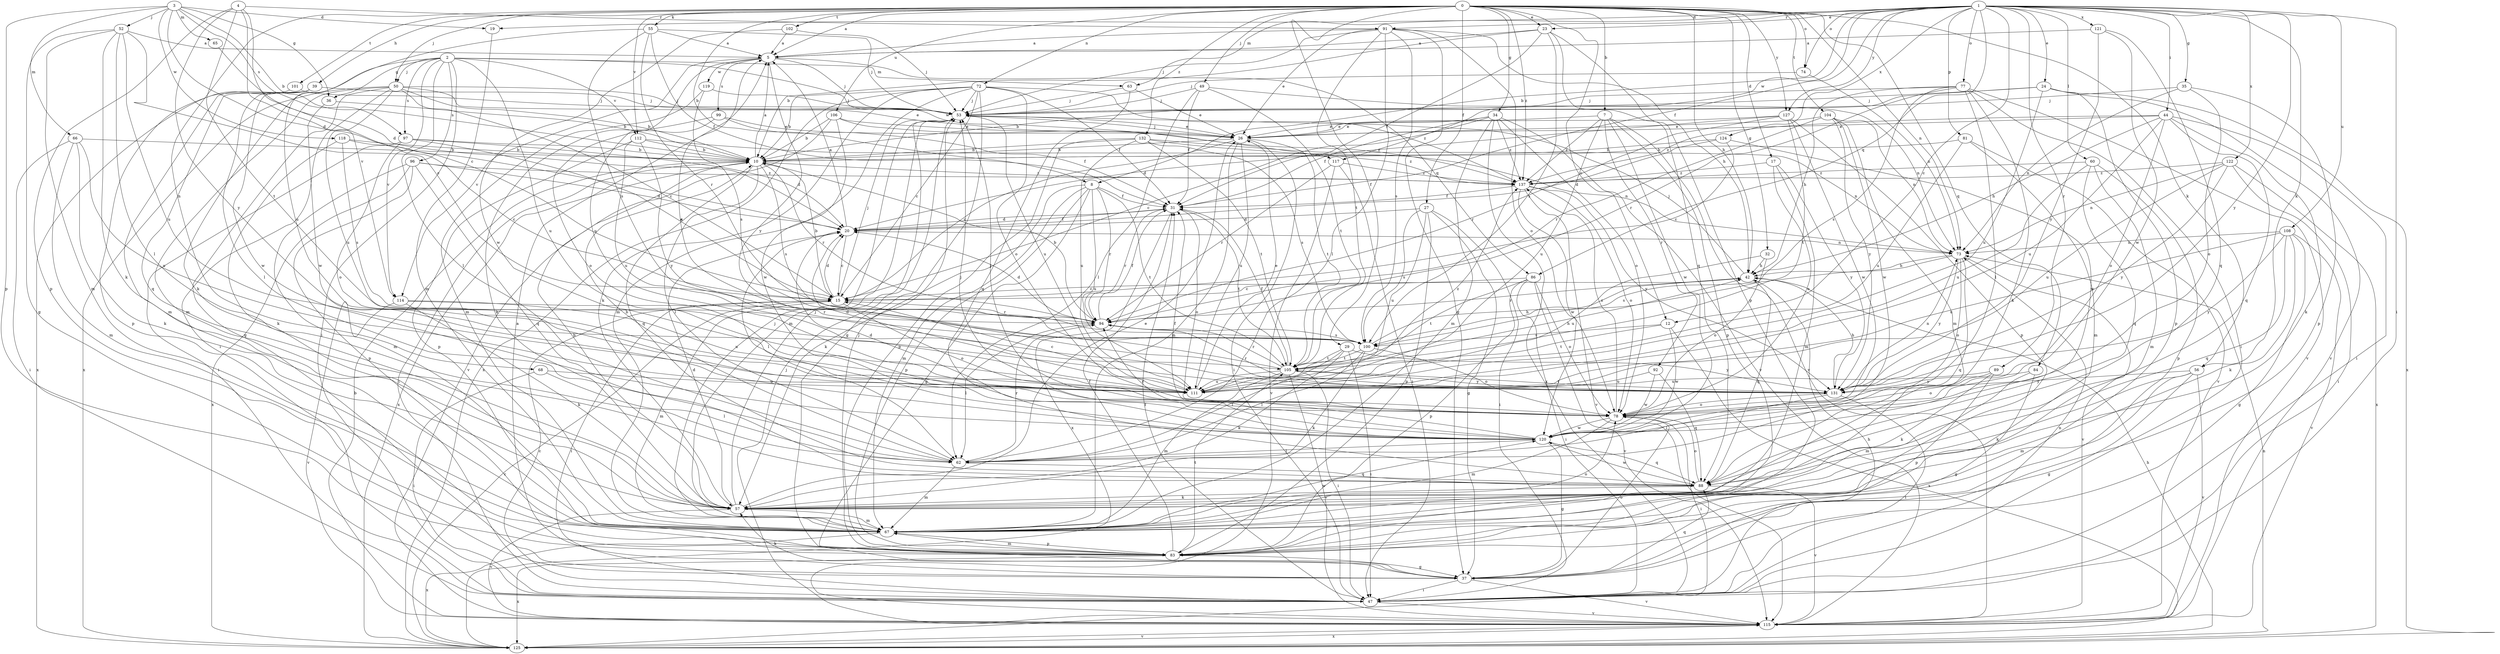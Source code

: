 strict digraph  {
0;
1;
2;
3;
4;
5;
7;
8;
10;
12;
15;
17;
19;
20;
23;
24;
26;
27;
29;
31;
32;
34;
35;
36;
37;
39;
42;
44;
47;
49;
50;
52;
53;
55;
56;
57;
60;
62;
63;
65;
66;
67;
68;
72;
73;
74;
77;
78;
81;
83;
84;
86;
88;
89;
91;
92;
94;
96;
97;
99;
100;
101;
102;
104;
105;
106;
108;
111;
112;
114;
115;
117;
118;
119;
120;
121;
122;
124;
125;
127;
131;
132;
137;
0 -> 5  [label=a];
0 -> 7  [label=b];
0 -> 8  [label=b];
0 -> 12  [label=c];
0 -> 17  [label=d];
0 -> 23  [label=e];
0 -> 27  [label=f];
0 -> 29  [label=f];
0 -> 32  [label=g];
0 -> 34  [label=g];
0 -> 39  [label=h];
0 -> 42  [label=h];
0 -> 49  [label=j];
0 -> 50  [label=j];
0 -> 55  [label=k];
0 -> 56  [label=k];
0 -> 68  [label=n];
0 -> 72  [label=n];
0 -> 73  [label=n];
0 -> 74  [label=o];
0 -> 84  [label=q];
0 -> 101  [label=t];
0 -> 102  [label=t];
0 -> 104  [label=t];
0 -> 106  [label=u];
0 -> 112  [label=v];
0 -> 127  [label=y];
0 -> 132  [label=z];
0 -> 137  [label=z];
1 -> 8  [label=b];
1 -> 12  [label=c];
1 -> 19  [label=d];
1 -> 23  [label=e];
1 -> 24  [label=e];
1 -> 31  [label=f];
1 -> 35  [label=g];
1 -> 44  [label=i];
1 -> 47  [label=i];
1 -> 56  [label=k];
1 -> 60  [label=l];
1 -> 63  [label=m];
1 -> 74  [label=o];
1 -> 77  [label=o];
1 -> 81  [label=p];
1 -> 86  [label=q];
1 -> 89  [label=r];
1 -> 91  [label=r];
1 -> 108  [label=u];
1 -> 117  [label=w];
1 -> 121  [label=x];
1 -> 122  [label=x];
1 -> 124  [label=x];
1 -> 127  [label=y];
1 -> 131  [label=y];
2 -> 36  [label=g];
2 -> 47  [label=i];
2 -> 50  [label=j];
2 -> 57  [label=k];
2 -> 62  [label=l];
2 -> 63  [label=m];
2 -> 96  [label=s];
2 -> 97  [label=s];
2 -> 111  [label=u];
2 -> 112  [label=v];
2 -> 114  [label=v];
2 -> 117  [label=w];
3 -> 10  [label=b];
3 -> 19  [label=d];
3 -> 20  [label=d];
3 -> 36  [label=g];
3 -> 52  [label=j];
3 -> 65  [label=m];
3 -> 66  [label=m];
3 -> 83  [label=p];
3 -> 97  [label=s];
3 -> 118  [label=w];
4 -> 15  [label=c];
4 -> 83  [label=p];
4 -> 91  [label=r];
4 -> 105  [label=t];
4 -> 114  [label=v];
4 -> 131  [label=y];
5 -> 53  [label=j];
5 -> 86  [label=q];
5 -> 99  [label=s];
5 -> 111  [label=u];
5 -> 114  [label=v];
5 -> 119  [label=w];
5 -> 131  [label=y];
7 -> 26  [label=e];
7 -> 83  [label=p];
7 -> 92  [label=r];
7 -> 111  [label=u];
7 -> 115  [label=v];
7 -> 120  [label=w];
7 -> 137  [label=z];
8 -> 31  [label=f];
8 -> 37  [label=g];
8 -> 57  [label=k];
8 -> 67  [label=m];
8 -> 83  [label=p];
8 -> 94  [label=r];
8 -> 105  [label=t];
8 -> 111  [label=u];
10 -> 5  [label=a];
10 -> 47  [label=i];
10 -> 62  [label=l];
10 -> 88  [label=q];
10 -> 94  [label=r];
10 -> 100  [label=s];
10 -> 125  [label=x];
10 -> 137  [label=z];
12 -> 100  [label=s];
12 -> 105  [label=t];
12 -> 120  [label=w];
12 -> 125  [label=x];
15 -> 10  [label=b];
15 -> 20  [label=d];
15 -> 47  [label=i];
15 -> 53  [label=j];
15 -> 67  [label=m];
15 -> 78  [label=o];
15 -> 94  [label=r];
17 -> 67  [label=m];
17 -> 78  [label=o];
17 -> 131  [label=y];
17 -> 137  [label=z];
19 -> 67  [label=m];
20 -> 5  [label=a];
20 -> 15  [label=c];
20 -> 31  [label=f];
20 -> 62  [label=l];
20 -> 73  [label=n];
23 -> 5  [label=a];
23 -> 10  [label=b];
23 -> 31  [label=f];
23 -> 83  [label=p];
23 -> 88  [label=q];
23 -> 100  [label=s];
24 -> 10  [label=b];
24 -> 53  [label=j];
24 -> 83  [label=p];
24 -> 111  [label=u];
24 -> 115  [label=v];
24 -> 125  [label=x];
26 -> 10  [label=b];
26 -> 15  [label=c];
26 -> 47  [label=i];
26 -> 53  [label=j];
26 -> 67  [label=m];
26 -> 105  [label=t];
26 -> 111  [label=u];
27 -> 20  [label=d];
27 -> 37  [label=g];
27 -> 47  [label=i];
27 -> 83  [label=p];
27 -> 100  [label=s];
27 -> 111  [label=u];
29 -> 47  [label=i];
29 -> 57  [label=k];
29 -> 62  [label=l];
29 -> 105  [label=t];
29 -> 131  [label=y];
31 -> 20  [label=d];
31 -> 78  [label=o];
31 -> 94  [label=r];
31 -> 105  [label=t];
31 -> 125  [label=x];
32 -> 42  [label=h];
32 -> 78  [label=o];
32 -> 111  [label=u];
34 -> 15  [label=c];
34 -> 26  [label=e];
34 -> 31  [label=f];
34 -> 67  [label=m];
34 -> 78  [label=o];
34 -> 115  [label=v];
34 -> 125  [label=x];
34 -> 137  [label=z];
35 -> 53  [label=j];
35 -> 73  [label=n];
35 -> 78  [label=o];
35 -> 83  [label=p];
36 -> 10  [label=b];
36 -> 120  [label=w];
37 -> 5  [label=a];
37 -> 47  [label=i];
37 -> 57  [label=k];
37 -> 78  [label=o];
37 -> 88  [label=q];
37 -> 115  [label=v];
39 -> 53  [label=j];
39 -> 62  [label=l];
39 -> 67  [label=m];
39 -> 88  [label=q];
39 -> 120  [label=w];
39 -> 125  [label=x];
42 -> 15  [label=c];
42 -> 53  [label=j];
42 -> 88  [label=q];
42 -> 94  [label=r];
44 -> 26  [label=e];
44 -> 42  [label=h];
44 -> 47  [label=i];
44 -> 57  [label=k];
44 -> 78  [label=o];
44 -> 88  [label=q];
44 -> 111  [label=u];
44 -> 137  [label=z];
47 -> 15  [label=c];
47 -> 31  [label=f];
47 -> 42  [label=h];
47 -> 73  [label=n];
47 -> 115  [label=v];
49 -> 31  [label=f];
49 -> 53  [label=j];
49 -> 62  [label=l];
49 -> 73  [label=n];
49 -> 105  [label=t];
50 -> 10  [label=b];
50 -> 15  [label=c];
50 -> 26  [label=e];
50 -> 37  [label=g];
50 -> 47  [label=i];
50 -> 53  [label=j];
50 -> 67  [label=m];
50 -> 111  [label=u];
50 -> 125  [label=x];
52 -> 5  [label=a];
52 -> 15  [label=c];
52 -> 37  [label=g];
52 -> 57  [label=k];
52 -> 62  [label=l];
52 -> 67  [label=m];
52 -> 111  [label=u];
53 -> 26  [label=e];
53 -> 67  [label=m];
53 -> 111  [label=u];
55 -> 5  [label=a];
55 -> 31  [label=f];
55 -> 53  [label=j];
55 -> 94  [label=r];
55 -> 100  [label=s];
55 -> 111  [label=u];
56 -> 37  [label=g];
56 -> 57  [label=k];
56 -> 67  [label=m];
56 -> 115  [label=v];
56 -> 131  [label=y];
57 -> 10  [label=b];
57 -> 20  [label=d];
57 -> 26  [label=e];
57 -> 53  [label=j];
57 -> 67  [label=m];
57 -> 115  [label=v];
60 -> 67  [label=m];
60 -> 83  [label=p];
60 -> 88  [label=q];
60 -> 111  [label=u];
60 -> 137  [label=z];
62 -> 10  [label=b];
62 -> 67  [label=m];
62 -> 88  [label=q];
62 -> 94  [label=r];
63 -> 26  [label=e];
63 -> 53  [label=j];
63 -> 88  [label=q];
65 -> 20  [label=d];
66 -> 10  [label=b];
66 -> 47  [label=i];
66 -> 57  [label=k];
66 -> 67  [label=m];
66 -> 111  [label=u];
67 -> 53  [label=j];
67 -> 78  [label=o];
67 -> 83  [label=p];
67 -> 120  [label=w];
67 -> 125  [label=x];
68 -> 47  [label=i];
68 -> 62  [label=l];
68 -> 111  [label=u];
72 -> 10  [label=b];
72 -> 15  [label=c];
72 -> 31  [label=f];
72 -> 37  [label=g];
72 -> 53  [label=j];
72 -> 57  [label=k];
72 -> 67  [label=m];
72 -> 78  [label=o];
72 -> 125  [label=x];
72 -> 137  [label=z];
73 -> 42  [label=h];
73 -> 78  [label=o];
73 -> 88  [label=q];
73 -> 100  [label=s];
73 -> 115  [label=v];
73 -> 131  [label=y];
74 -> 53  [label=j];
74 -> 73  [label=n];
77 -> 42  [label=h];
77 -> 47  [label=i];
77 -> 53  [label=j];
77 -> 57  [label=k];
77 -> 62  [label=l];
77 -> 94  [label=r];
77 -> 100  [label=s];
77 -> 115  [label=v];
78 -> 47  [label=i];
78 -> 53  [label=j];
78 -> 67  [label=m];
78 -> 120  [label=w];
78 -> 137  [label=z];
81 -> 10  [label=b];
81 -> 67  [label=m];
81 -> 111  [label=u];
81 -> 115  [label=v];
83 -> 31  [label=f];
83 -> 37  [label=g];
83 -> 53  [label=j];
83 -> 67  [label=m];
83 -> 105  [label=t];
83 -> 125  [label=x];
84 -> 37  [label=g];
84 -> 67  [label=m];
84 -> 131  [label=y];
86 -> 15  [label=c];
86 -> 47  [label=i];
86 -> 78  [label=o];
86 -> 83  [label=p];
86 -> 105  [label=t];
86 -> 115  [label=v];
88 -> 57  [label=k];
88 -> 78  [label=o];
88 -> 115  [label=v];
88 -> 120  [label=w];
89 -> 57  [label=k];
89 -> 78  [label=o];
89 -> 83  [label=p];
89 -> 111  [label=u];
91 -> 5  [label=a];
91 -> 26  [label=e];
91 -> 37  [label=g];
91 -> 42  [label=h];
91 -> 53  [label=j];
91 -> 62  [label=l];
91 -> 78  [label=o];
91 -> 100  [label=s];
91 -> 105  [label=t];
92 -> 88  [label=q];
92 -> 111  [label=u];
92 -> 120  [label=w];
94 -> 10  [label=b];
94 -> 20  [label=d];
94 -> 31  [label=f];
94 -> 62  [label=l];
94 -> 100  [label=s];
96 -> 20  [label=d];
96 -> 67  [label=m];
96 -> 83  [label=p];
96 -> 88  [label=q];
96 -> 125  [label=x];
96 -> 137  [label=z];
97 -> 10  [label=b];
97 -> 15  [label=c];
97 -> 20  [label=d];
97 -> 47  [label=i];
97 -> 78  [label=o];
99 -> 26  [label=e];
99 -> 31  [label=f];
99 -> 57  [label=k];
99 -> 78  [label=o];
100 -> 42  [label=h];
100 -> 57  [label=k];
100 -> 62  [label=l];
100 -> 78  [label=o];
100 -> 105  [label=t];
101 -> 53  [label=j];
101 -> 83  [label=p];
102 -> 5  [label=a];
102 -> 53  [label=j];
102 -> 120  [label=w];
104 -> 26  [label=e];
104 -> 67  [label=m];
104 -> 73  [label=n];
104 -> 94  [label=r];
104 -> 120  [label=w];
104 -> 131  [label=y];
105 -> 5  [label=a];
105 -> 31  [label=f];
105 -> 42  [label=h];
105 -> 47  [label=i];
105 -> 67  [label=m];
105 -> 94  [label=r];
105 -> 111  [label=u];
105 -> 115  [label=v];
105 -> 131  [label=y];
106 -> 10  [label=b];
106 -> 26  [label=e];
106 -> 115  [label=v];
106 -> 120  [label=w];
106 -> 137  [label=z];
108 -> 37  [label=g];
108 -> 57  [label=k];
108 -> 73  [label=n];
108 -> 88  [label=q];
108 -> 111  [label=u];
108 -> 115  [label=v];
108 -> 131  [label=y];
111 -> 15  [label=c];
111 -> 20  [label=d];
111 -> 26  [label=e];
111 -> 137  [label=z];
112 -> 10  [label=b];
112 -> 73  [label=n];
112 -> 83  [label=p];
112 -> 111  [label=u];
112 -> 131  [label=y];
114 -> 57  [label=k];
114 -> 94  [label=r];
114 -> 111  [label=u];
114 -> 115  [label=v];
115 -> 10  [label=b];
115 -> 53  [label=j];
115 -> 125  [label=x];
117 -> 47  [label=i];
117 -> 94  [label=r];
117 -> 115  [label=v];
117 -> 137  [label=z];
118 -> 10  [label=b];
118 -> 15  [label=c];
118 -> 57  [label=k];
118 -> 100  [label=s];
119 -> 53  [label=j];
119 -> 67  [label=m];
119 -> 100  [label=s];
120 -> 20  [label=d];
120 -> 31  [label=f];
120 -> 37  [label=g];
120 -> 53  [label=j];
120 -> 62  [label=l];
120 -> 88  [label=q];
120 -> 94  [label=r];
121 -> 5  [label=a];
121 -> 88  [label=q];
121 -> 120  [label=w];
121 -> 131  [label=y];
122 -> 47  [label=i];
122 -> 73  [label=n];
122 -> 111  [label=u];
122 -> 125  [label=x];
122 -> 131  [label=y];
122 -> 137  [label=z];
124 -> 10  [label=b];
124 -> 15  [label=c];
124 -> 20  [label=d];
124 -> 120  [label=w];
125 -> 15  [label=c];
125 -> 42  [label=h];
125 -> 73  [label=n];
125 -> 115  [label=v];
127 -> 20  [label=d];
127 -> 26  [label=e];
127 -> 83  [label=p];
127 -> 94  [label=r];
127 -> 105  [label=t];
127 -> 120  [label=w];
131 -> 42  [label=h];
131 -> 47  [label=i];
131 -> 62  [label=l];
131 -> 73  [label=n];
131 -> 78  [label=o];
131 -> 94  [label=r];
131 -> 105  [label=t];
132 -> 10  [label=b];
132 -> 73  [label=n];
132 -> 83  [label=p];
132 -> 100  [label=s];
132 -> 105  [label=t];
132 -> 111  [label=u];
132 -> 137  [label=z];
137 -> 31  [label=f];
137 -> 78  [label=o];
137 -> 115  [label=v];
137 -> 120  [label=w];
137 -> 131  [label=y];
}
